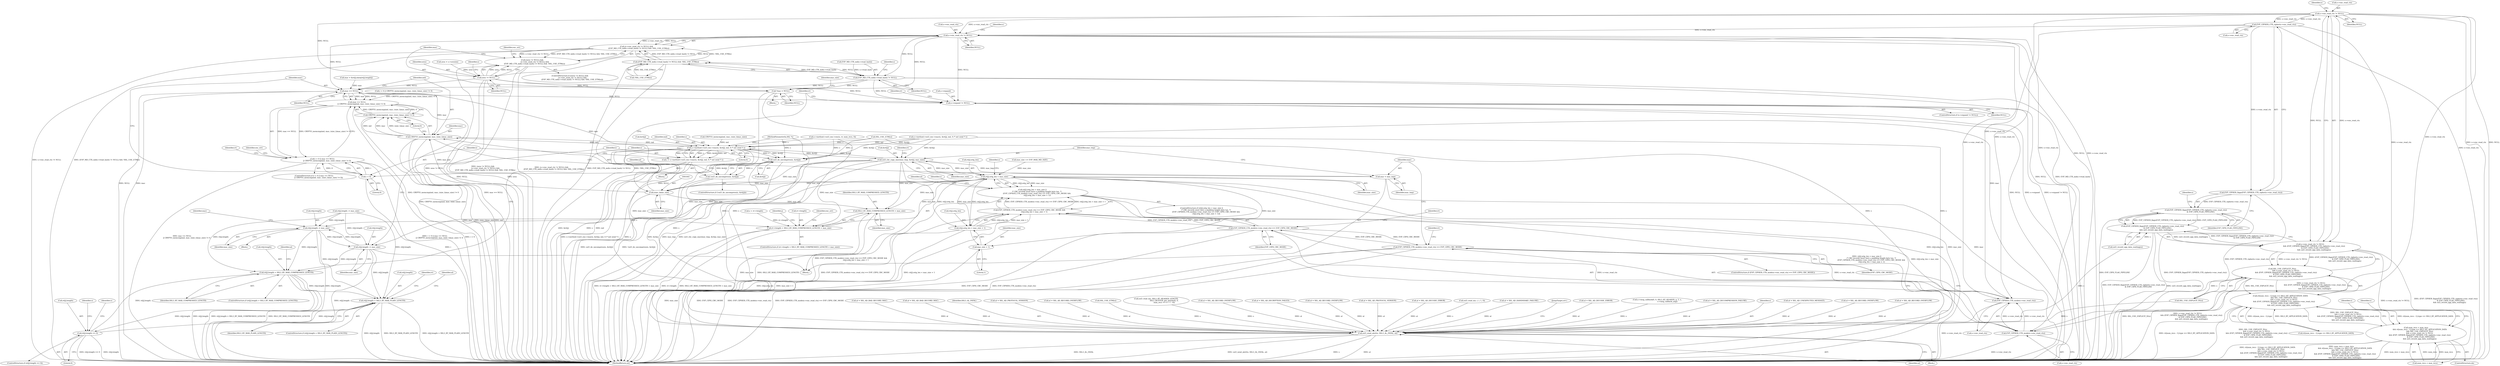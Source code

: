 digraph "0_openssl_4ad93618d26a3ea23d36ad5498ff4f59eff3a4d2_1@pointer" {
"1000724" [label="(Call,s->enc_read_ctx != NULL)"];
"1000732" [label="(Call,EVP_CIPHER_CTX_cipher(s->enc_read_ctx))"];
"1000724" [label="(Call,s->enc_read_ctx != NULL)"];
"1000723" [label="(Call,s->enc_read_ctx != NULL\n             && (EVP_CIPHER_flags(EVP_CIPHER_CTX_cipher(s->enc_read_ctx))\n                 & EVP_CIPH_FLAG_PIPELINE)\n             && ssl3_record_app_data_waiting(s))"];
"1000720" [label="(Call,SSL_USE_EXPLICIT_IV(s)\n             && s->enc_read_ctx != NULL\n             && (EVP_CIPHER_flags(EVP_CIPHER_CTX_cipher(s->enc_read_ctx))\n                 & EVP_CIPH_FLAG_PIPELINE)\n             && ssl3_record_app_data_waiting(s))"];
"1000710" [label="(Call,rr[num_recs - 1].type == SSL3_RT_APPLICATION_DATA\n             && SSL_USE_EXPLICIT_IV(s)\n             && s->enc_read_ctx != NULL\n             && (EVP_CIPHER_flags(EVP_CIPHER_CTX_cipher(s->enc_read_ctx))\n                 & EVP_CIPH_FLAG_PIPELINE)\n             && ssl3_record_app_data_waiting(s))"];
"1000706" [label="(Call,num_recs < max_recs\n             && rr[num_recs - 1].type == SSL3_RT_APPLICATION_DATA\n             && SSL_USE_EXPLICIT_IV(s)\n             && s->enc_read_ctx != NULL\n             && (EVP_CIPHER_flags(EVP_CIPHER_CTX_cipher(s->enc_read_ctx))\n                 & EVP_CIPH_FLAG_PIPELINE)\n             && ssl3_record_app_data_waiting(s))"];
"1000891" [label="(Call,sess != NULL)"];
"1000890" [label="(Call,(sess != NULL) &&\n         (s->enc_read_ctx != NULL) &&\n        (EVP_MD_CTX_md(s->read_hash) != NULL) && !SSL_USE_ETM(s))"];
"1000895" [label="(Call,s->enc_read_ctx != NULL)"];
"1000894" [label="(Call,(s->enc_read_ctx != NULL) &&\n        (EVP_MD_CTX_md(s->read_hash) != NULL) && !SSL_USE_ETM(s))"];
"1000901" [label="(Call,EVP_MD_CTX_md(s->read_hash) != NULL)"];
"1000900" [label="(Call,(EVP_MD_CTX_md(s->read_hash) != NULL) && !SSL_USE_ETM(s))"];
"1000912" [label="(Call,*mac = NULL)"];
"1001033" [label="(Call,mac == NULL)"];
"1001032" [label="(Call,mac == NULL\n                || CRYPTO_memcmp(md, mac, (size_t)mac_size) != 0)"];
"1001028" [label="(Call,i < 0 || mac == NULL\n                || CRYPTO_memcmp(md, mac, (size_t)mac_size) != 0)"];
"1001037" [label="(Call,CRYPTO_memcmp(md, mac, (size_t)mac_size))"];
"1001019" [label="(Call,s->method->ssl3_enc->mac(s, &rr[j], md, 0 /* not send */ ))"];
"1000980" [label="(Call,ssl3_cbc_copy_mac(mac_tmp, &rr[j], mac_size))"];
"1000938" [label="(Call,rr[j].orig_len < mac_size)"];
"1000937" [label="(Call,rr[j].orig_len < mac_size ||\n                /* CBC records must have a padding length byte too. */\n                (EVP_CIPHER_CTX_mode(s->enc_read_ctx) == EVP_CIPH_CBC_MODE &&\n                 rr[j].orig_len < mac_size + 1))"];
"1000952" [label="(Call,rr[j].orig_len < mac_size + 1)"];
"1000945" [label="(Call,EVP_CIPHER_CTX_mode(s->enc_read_ctx) == EVP_CIPH_CBC_MODE &&\n                 rr[j].orig_len < mac_size + 1)"];
"1000958" [label="(Call,mac_size + 1)"];
"1000996" [label="(Call,rr[j].length -= mac_size)"];
"1000987" [label="(Call,rr[j].length -= mac_size)"];
"1001090" [label="(Call,rr[j].length > SSL3_RT_MAX_COMPRESSED_LENGTH)"];
"1001122" [label="(Call,rr[j].length > SSL3_RT_MAX_PLAIN_LENGTH)"];
"1001145" [label="(Call,rr[j].length == 0)"];
"1001040" [label="(Call,(size_t)mac_size)"];
"1001049" [label="(Call,rr->length > SSL3_RT_MAX_COMPRESSED_LENGTH + mac_size)"];
"1001053" [label="(Call,SSL3_RT_MAX_COMPRESSED_LENGTH + mac_size)"];
"1000977" [label="(Call,mac = mac_tmp)"];
"1001017" [label="(Call,i = s->method->ssl3_enc->mac(s, &rr[j], md, 0 /* not send */ ))"];
"1001029" [label="(Call,i < 0)"];
"1001107" [label="(Call,ssl3_do_uncompress(s, &rr[j]))"];
"1001106" [label="(Call,!ssl3_do_uncompress(s, &rr[j]))"];
"1001190" [label="(Call,ssl3_send_alert(s, SSL3_AL_FATAL, al))"];
"1001036" [label="(Call,CRYPTO_memcmp(md, mac, (size_t)mac_size) != 0)"];
"1001083" [label="(Call,s->expand != NULL)"];
"1000947" [label="(Call,EVP_CIPHER_CTX_mode(s->enc_read_ctx))"];
"1000946" [label="(Call,EVP_CIPHER_CTX_mode(s->enc_read_ctx) == EVP_CIPH_CBC_MODE)"];
"1000970" [label="(Call,EVP_CIPHER_CTX_mode(s->enc_read_ctx) == EVP_CIPH_CBC_MODE)"];
"1000971" [label="(Call,EVP_CIPHER_CTX_mode(s->enc_read_ctx))"];
"1000731" [label="(Call,EVP_CIPHER_flags(EVP_CIPHER_CTX_cipher(s->enc_read_ctx)))"];
"1000730" [label="(Call,EVP_CIPHER_flags(EVP_CIPHER_CTX_cipher(s->enc_read_ctx))\n                 & EVP_CIPH_FLAG_PIPELINE)"];
"1000729" [label="(Call,(EVP_CIPHER_flags(EVP_CIPHER_CTX_cipher(s->enc_read_ctx))\n                 & EVP_CIPH_FLAG_PIPELINE)\n             && ssl3_record_app_data_waiting(s))"];
"1001105" [label="(ControlStructure,if (!ssl3_do_uncompress(s, &rr[j])))"];
"1000910" [label="(Block,)"];
"1000890" [label="(Call,(sess != NULL) &&\n         (s->enc_read_ctx != NULL) &&\n        (EVP_MD_CTX_md(s->read_hash) != NULL) && !SSL_USE_ETM(s))"];
"1001109" [label="(Call,&rr[j])"];
"1001017" [label="(Call,i = s->method->ssl3_enc->mac(s, &rr[j], md, 0 /* not send */ ))"];
"1000443" [label="(Call,al = SSL_AD_PROTOCOL_VERSION)"];
"1001053" [label="(Call,SSL3_RT_MAX_COMPRESSED_LENGTH + mac_size)"];
"1000706" [label="(Call,num_recs < max_recs\n             && rr[num_recs - 1].type == SSL3_RT_APPLICATION_DATA\n             && SSL_USE_EXPLICIT_IV(s)\n             && s->enc_read_ctx != NULL\n             && (EVP_CIPHER_flags(EVP_CIPHER_CTX_cipher(s->enc_read_ctx))\n                 & EVP_CIPH_FLAG_PIPELINE)\n             && ssl3_record_app_data_waiting(s))"];
"1001031" [label="(Literal,0)"];
"1000959" [label="(Identifier,mac_size)"];
"1000203" [label="(Identifier,s)"];
"1001027" [label="(ControlStructure,if (i < 0 || mac == NULL\n                || CRYPTO_memcmp(md, mac, (size_t)mac_size) != 0))"];
"1000806" [label="(Call,s->method->ssl3_enc->mac(s, &rr[j], md, 0 /* not send */ ))"];
"1000963" [label="(Identifier,al)"];
"1000731" [label="(Call,EVP_CIPHER_flags(EVP_CIPHER_CTX_cipher(s->enc_read_ctx)))"];
"1000970" [label="(Call,EVP_CIPHER_CTX_mode(s->enc_read_ctx) == EVP_CIPH_CBC_MODE)"];
"1000958" [label="(Call,mac_size + 1)"];
"1001146" [label="(Call,rr[j].length)"];
"1000738" [label="(Identifier,s)"];
"1001123" [label="(Call,rr[j].length)"];
"1001144" [label="(ControlStructure,if (rr[j].length == 0))"];
"1000815" [label="(Call,i < 0 || CRYPTO_memcmp(md, mac, (size_t)mac_size) != 0)"];
"1001057" [label="(Identifier,enc_err)"];
"1000997" [label="(Call,rr[j].length)"];
"1000948" [label="(Call,s->enc_read_ctx)"];
"1001003" [label="(Call,mac = &rr[j].data[rr[j].length])"];
"1000710" [label="(Call,rr[num_recs - 1].type == SSL3_RT_APPLICATION_DATA\n             && SSL_USE_EXPLICIT_IV(s)\n             && s->enc_read_ctx != NULL\n             && (EVP_CIPHER_flags(EVP_CIPHER_CTX_cipher(s->enc_read_ctx))\n                 & EVP_CIPH_FLAG_PIPELINE)\n             && ssl3_record_app_data_waiting(s))"];
"1001082" [label="(ControlStructure,if (s->expand != NULL))"];
"1000962" [label="(Call,al = SSL_AD_DECODE_ERROR)"];
"1000978" [label="(Identifier,mac)"];
"1000139" [label="(Block,)"];
"1000736" [label="(Identifier,EVP_CIPH_FLAG_PIPELINE)"];
"1000900" [label="(Call,(EVP_MD_CTX_md(s->read_hash) != NULL) && !SSL_USE_ETM(s))"];
"1000952" [label="(Call,rr[j].orig_len < mac_size + 1)"];
"1000889" [label="(ControlStructure,if ((sess != NULL) &&\n         (s->enc_read_ctx != NULL) &&\n        (EVP_MD_CTX_md(s->read_hash) != NULL) && !SSL_USE_ETM(s)))"];
"1000901" [label="(Call,EVP_MD_CTX_md(s->read_hash) != NULL)"];
"1000996" [label="(Call,rr[j].length -= mac_size)"];
"1000973" [label="(Identifier,s)"];
"1000972" [label="(Call,s->enc_read_ctx)"];
"1001029" [label="(Call,i < 0)"];
"1001140" [label="(Identifier,rr)"];
"1000935" [label="(Block,)"];
"1000982" [label="(Call,&rr[j])"];
"1000732" [label="(Call,EVP_CIPHER_CTX_cipher(s->enc_read_ctx))"];
"1000734" [label="(Identifier,s)"];
"1001131" [label="(Identifier,al)"];
"1000969" [label="(ControlStructure,if (EVP_CIPHER_CTX_mode(s->enc_read_ctx) == EVP_CIPH_CBC_MODE))"];
"1000906" [label="(Identifier,NULL)"];
"1000893" [label="(Identifier,NULL)"];
"1001019" [label="(Call,s->method->ssl3_enc->mac(s, &rr[j], md, 0 /* not send */ ))"];
"1000784" [label="(Call,rr[j].length -= mac_size)"];
"1000592" [label="(Call,ssl3_read_n(s, i, i, 1, 0))"];
"1000329" [label="(Call,al = SSL_AD_HANDSHAKE_FAILURE)"];
"1000912" [label="(Call,*mac = NULL)"];
"1001107" [label="(Call,ssl3_do_uncompress(s, &rr[j]))"];
"1000938" [label="(Call,rr[j].orig_len < mac_size)"];
"1001121" [label="(ControlStructure,if (rr[j].length > SSL3_RT_MAX_PLAIN_LENGTH))"];
"1001179" [label="(Identifier,s)"];
"1000939" [label="(Call,rr[j].orig_len)"];
"1001004" [label="(Identifier,mac)"];
"1001106" [label="(Call,!ssl3_do_uncompress(s, &rr[j]))"];
"1001021" [label="(Call,&rr[j])"];
"1001193" [label="(Identifier,al)"];
"1000975" [label="(Identifier,EVP_CIPH_CBC_MODE)"];
"1001062" [label="(Identifier,enc_err)"];
"1000899" [label="(Identifier,NULL)"];
"1000999" [label="(Identifier,rr)"];
"1000138" [label="(MethodParameterIn,SSL *s)"];
"1000909" [label="(Identifier,s)"];
"1001125" [label="(Identifier,rr)"];
"1001055" [label="(Identifier,mac_size)"];
"1001098" [label="(Call,al = SSL_AD_RECORD_OVERFLOW)"];
"1000937" [label="(Call,rr[j].orig_len < mac_size ||\n                /* CBC records must have a padding length byte too. */\n                (EVP_CIPHER_CTX_mode(s->enc_read_ctx) == EVP_CIPH_CBC_MODE &&\n                 rr[j].orig_len < mac_size + 1))"];
"1000721" [label="(Call,SSL_USE_EXPLICIT_IV(s))"];
"1000741" [label="(Call,SSL_USE_ETM(s))"];
"1000733" [label="(Call,s->enc_read_ctx)"];
"1001190" [label="(Call,ssl3_send_alert(s, SSL3_AL_FATAL, al))"];
"1001033" [label="(Call,mac == NULL)"];
"1000742" [label="(Identifier,s)"];
"1000904" [label="(Identifier,s)"];
"1000946" [label="(Call,EVP_CIPHER_CTX_mode(s->enc_read_ctx) == EVP_CIPH_CBC_MODE)"];
"1000945" [label="(Call,EVP_CIPHER_CTX_mode(s->enc_read_ctx) == EVP_CIPH_CBC_MODE &&\n                 rr[j].orig_len < mac_size + 1)"];
"1001036" [label="(Call,CRYPTO_memcmp(md, mac, (size_t)mac_size) != 0)"];
"1001037" [label="(Call,CRYPTO_memcmp(md, mac, (size_t)mac_size))"];
"1000892" [label="(Identifier,sess)"];
"1000977" [label="(Call,mac = mac_tmp)"];
"1001002" [label="(Identifier,mac_size)"];
"1001054" [label="(Identifier,SSL3_RT_MAX_COMPRESSED_LENGTH)"];
"1000216" [label="(Call,ssl3_read_n(s, SSL3_RT_HEADER_LENGTH,\n                            SSL3_BUFFER_get_len(rbuf), 0,\n                            num_recs == 0 ? 1 : 0))"];
"1000907" [label="(Call,!SSL_USE_ETM(s))"];
"1000549" [label="(Call,al = SSL_AD_RECORD_OVERFLOW)"];
"1000847" [label="(Call,al = SSL_AD_DECRYPTION_FAILED)"];
"1000865" [label="(Call,z < rr->length)"];
"1001093" [label="(Identifier,rr)"];
"1000971" [label="(Call,EVP_CIPHER_CTX_mode(s->enc_read_ctx))"];
"1001039" [label="(Identifier,mac)"];
"1001130" [label="(Call,al = SSL_AD_RECORD_OVERFLOW)"];
"1000737" [label="(Call,ssl3_record_app_data_waiting(s))"];
"1000190" [label="(Call,sess = s->session)"];
"1001194" [label="(JumpTarget,err:)"];
"1000951" [label="(Identifier,EVP_CIPH_CBC_MODE)"];
"1000995" [label="(Block,)"];
"1000902" [label="(Call,EVP_MD_CTX_md(s->read_hash))"];
"1001151" [label="(Literal,0)"];
"1000777" [label="(Call,al = SSL_AD_DECODE_ERROR)"];
"1000891" [label="(Call,sess != NULL)"];
"1001083" [label="(Call,s->expand != NULL)"];
"1000934" [label="(Identifier,j)"];
"1000195" [label="(ControlStructure,do)"];
"1000342" [label="(Call,s->msg_callback(0, 0, SSL3_RT_HEADER, p, 5, s,\n                                    s->msg_callback_arg))"];
"1000711" [label="(Call,rr[num_recs - 1].type == SSL3_RT_APPLICATION_DATA)"];
"1001114" [label="(Call,al = SSL_AD_DECOMPRESSION_FAILURE)"];
"1000979" [label="(Identifier,mac_tmp)"];
"1001191" [label="(Identifier,s)"];
"1000728" [label="(Identifier,NULL)"];
"1000914" [label="(Identifier,NULL)"];
"1001051" [label="(Identifier,rr)"];
"1000730" [label="(Call,EVP_CIPHER_flags(EVP_CIPHER_CTX_cipher(s->enc_read_ctx))\n                 & EVP_CIPH_FLAG_PIPELINE)"];
"1001025" [label="(Identifier,md)"];
"1001197" [label="(MethodReturn,int)"];
"1001091" [label="(Call,rr[j].length)"];
"1000986" [label="(Identifier,mac_size)"];
"1000949" [label="(Identifier,s)"];
"1000837" [label="(Call,s->method->ssl3_enc->enc(s, rr, num_recs, 0))"];
"1000987" [label="(Call,rr[j].length -= mac_size)"];
"1000936" [label="(ControlStructure,if (rr[j].orig_len < mac_size ||\n                /* CBC records must have a padding length byte too. */\n                (EVP_CIPHER_CTX_mode(s->enc_read_ctx) == EVP_CIPH_CBC_MODE &&\n                 rr[j].orig_len < mac_size + 1)))"];
"1001167" [label="(Call,al = SSL_AD_UNEXPECTED_MESSAGE)"];
"1000658" [label="(Call,al = SSL_AD_RECORD_OVERFLOW)"];
"1001026" [label="(Literal,0)"];
"1001096" [label="(Identifier,SSL3_RT_MAX_COMPRESSED_LENGTH)"];
"1000976" [label="(Block,)"];
"1001045" [label="(Identifier,enc_err)"];
"1001099" [label="(Identifier,al)"];
"1000988" [label="(Call,rr[j].length)"];
"1000917" [label="(Identifier,mac_size)"];
"1000990" [label="(Identifier,rr)"];
"1001128" [label="(Identifier,SSL3_RT_MAX_PLAIN_LENGTH)"];
"1001115" [label="(Identifier,al)"];
"1000725" [label="(Call,s->enc_read_ctx)"];
"1001108" [label="(Identifier,s)"];
"1000896" [label="(Call,s->enc_read_ctx)"];
"1001090" [label="(Call,rr[j].length > SSL3_RT_MAX_COMPRESSED_LENGTH)"];
"1001156" [label="(Identifier,s)"];
"1001087" [label="(Identifier,NULL)"];
"1001089" [label="(ControlStructure,if (rr[j].length > SSL3_RT_MAX_COMPRESSED_LENGTH))"];
"1001145" [label="(Call,rr[j].length == 0)"];
"1000923" [label="(Call,mac_size <= EVP_MAX_MD_SIZE)"];
"1001122" [label="(Call,rr[j].length > SSL3_RT_MAX_PLAIN_LENGTH)"];
"1000313" [label="(Call,al = SSL_AD_RECORD_OVERFLOW)"];
"1001042" [label="(Identifier,mac_size)"];
"1000724" [label="(Call,s->enc_read_ctx != NULL)"];
"1000908" [label="(Call,SSL_USE_ETM(s))"];
"1000993" [label="(Identifier,mac_size)"];
"1000897" [label="(Identifier,s)"];
"1000723" [label="(Call,s->enc_read_ctx != NULL\n             && (EVP_CIPHER_flags(EVP_CIPHER_CTX_cipher(s->enc_read_ctx))\n                 & EVP_CIPH_FLAG_PIPELINE)\n             && ssl3_record_app_data_waiting(s))"];
"1001028" [label="(Call,i < 0 || mac == NULL\n                || CRYPTO_memcmp(md, mac, (size_t)mac_size) != 0)"];
"1000980" [label="(Call,ssl3_cbc_copy_mac(mac_tmp, &rr[j], mac_size))"];
"1001043" [label="(Literal,0)"];
"1001040" [label="(Call,(size_t)mac_size)"];
"1000981" [label="(Identifier,mac_tmp)"];
"1000707" [label="(Call,num_recs < max_recs)"];
"1001048" [label="(ControlStructure,if (rr->length > SSL3_RT_MAX_COMPRESSED_LENGTH + mac_size))"];
"1001065" [label="(Call,al = SSL_AD_BAD_RECORD_MAC)"];
"1000960" [label="(Literal,1)"];
"1001018" [label="(Identifier,i)"];
"1000944" [label="(Identifier,mac_size)"];
"1000955" [label="(Identifier,rr)"];
"1000947" [label="(Call,EVP_CIPHER_CTX_mode(s->enc_read_ctx))"];
"1001038" [label="(Identifier,md)"];
"1001050" [label="(Call,rr->length)"];
"1000894" [label="(Call,(s->enc_read_ctx != NULL) &&\n        (EVP_MD_CTX_md(s->read_hash) != NULL) && !SSL_USE_ETM(s))"];
"1000913" [label="(Identifier,mac)"];
"1001020" [label="(Identifier,s)"];
"1000820" [label="(Call,CRYPTO_memcmp(md, mac, (size_t)mac_size))"];
"1001030" [label="(Identifier,i)"];
"1000720" [label="(Call,SSL_USE_EXPLICIT_IV(s)\n             && s->enc_read_ctx != NULL\n             && (EVP_CIPHER_flags(EVP_CIPHER_CTX_cipher(s->enc_read_ctx))\n                 & EVP_CIPH_FLAG_PIPELINE)\n             && ssl3_record_app_data_waiting(s))"];
"1000828" [label="(Call,al = SSL_AD_BAD_RECORD_MAC)"];
"1001034" [label="(Identifier,mac)"];
"1001049" [label="(Call,rr->length > SSL3_RT_MAX_COMPRESSED_LENGTH + mac_size)"];
"1001192" [label="(Identifier,SSL3_AL_FATAL)"];
"1001032" [label="(Call,mac == NULL\n                || CRYPTO_memcmp(md, mac, (size_t)mac_size) != 0)"];
"1001035" [label="(Identifier,NULL)"];
"1000895" [label="(Call,s->enc_read_ctx != NULL)"];
"1000953" [label="(Call,rr[j].orig_len)"];
"1001084" [label="(Call,s->expand)"];
"1000729" [label="(Call,(EVP_CIPHER_flags(EVP_CIPHER_CTX_cipher(s->enc_read_ctx))\n                 & EVP_CIPH_FLAG_PIPELINE)\n             && ssl3_record_app_data_waiting(s))"];
"1000533" [label="(Call,al = SSL_AD_PROTOCOL_VERSION)"];
"1000724" -> "1000723"  [label="AST: "];
"1000724" -> "1000728"  [label="CFG: "];
"1000725" -> "1000724"  [label="AST: "];
"1000728" -> "1000724"  [label="AST: "];
"1000734" -> "1000724"  [label="CFG: "];
"1000723" -> "1000724"  [label="CFG: "];
"1000724" -> "1001197"  [label="DDG: s->enc_read_ctx"];
"1000724" -> "1001197"  [label="DDG: NULL"];
"1000724" -> "1000723"  [label="DDG: s->enc_read_ctx"];
"1000724" -> "1000723"  [label="DDG: NULL"];
"1000732" -> "1000724"  [label="DDG: s->enc_read_ctx"];
"1000724" -> "1000732"  [label="DDG: s->enc_read_ctx"];
"1000724" -> "1000891"  [label="DDG: NULL"];
"1000724" -> "1000895"  [label="DDG: s->enc_read_ctx"];
"1000724" -> "1000947"  [label="DDG: s->enc_read_ctx"];
"1000724" -> "1000971"  [label="DDG: s->enc_read_ctx"];
"1000732" -> "1000731"  [label="AST: "];
"1000732" -> "1000733"  [label="CFG: "];
"1000733" -> "1000732"  [label="AST: "];
"1000731" -> "1000732"  [label="CFG: "];
"1000732" -> "1001197"  [label="DDG: s->enc_read_ctx"];
"1000732" -> "1000731"  [label="DDG: s->enc_read_ctx"];
"1000732" -> "1000895"  [label="DDG: s->enc_read_ctx"];
"1000732" -> "1000947"  [label="DDG: s->enc_read_ctx"];
"1000732" -> "1000971"  [label="DDG: s->enc_read_ctx"];
"1000723" -> "1000720"  [label="AST: "];
"1000723" -> "1000729"  [label="CFG: "];
"1000729" -> "1000723"  [label="AST: "];
"1000720" -> "1000723"  [label="CFG: "];
"1000723" -> "1001197"  [label="DDG: s->enc_read_ctx != NULL"];
"1000723" -> "1001197"  [label="DDG: (EVP_CIPHER_flags(EVP_CIPHER_CTX_cipher(s->enc_read_ctx))\n                 & EVP_CIPH_FLAG_PIPELINE)\n             && ssl3_record_app_data_waiting(s)"];
"1000723" -> "1000720"  [label="DDG: s->enc_read_ctx != NULL"];
"1000723" -> "1000720"  [label="DDG: (EVP_CIPHER_flags(EVP_CIPHER_CTX_cipher(s->enc_read_ctx))\n                 & EVP_CIPH_FLAG_PIPELINE)\n             && ssl3_record_app_data_waiting(s)"];
"1000729" -> "1000723"  [label="DDG: EVP_CIPHER_flags(EVP_CIPHER_CTX_cipher(s->enc_read_ctx))\n                 & EVP_CIPH_FLAG_PIPELINE"];
"1000729" -> "1000723"  [label="DDG: ssl3_record_app_data_waiting(s)"];
"1000720" -> "1000710"  [label="AST: "];
"1000720" -> "1000721"  [label="CFG: "];
"1000721" -> "1000720"  [label="AST: "];
"1000710" -> "1000720"  [label="CFG: "];
"1000720" -> "1001197"  [label="DDG: SSL_USE_EXPLICIT_IV(s)"];
"1000720" -> "1001197"  [label="DDG: s->enc_read_ctx != NULL\n             && (EVP_CIPHER_flags(EVP_CIPHER_CTX_cipher(s->enc_read_ctx))\n                 & EVP_CIPH_FLAG_PIPELINE)\n             && ssl3_record_app_data_waiting(s)"];
"1000720" -> "1000710"  [label="DDG: SSL_USE_EXPLICIT_IV(s)"];
"1000720" -> "1000710"  [label="DDG: s->enc_read_ctx != NULL\n             && (EVP_CIPHER_flags(EVP_CIPHER_CTX_cipher(s->enc_read_ctx))\n                 & EVP_CIPH_FLAG_PIPELINE)\n             && ssl3_record_app_data_waiting(s)"];
"1000721" -> "1000720"  [label="DDG: s"];
"1000710" -> "1000706"  [label="AST: "];
"1000710" -> "1000711"  [label="CFG: "];
"1000711" -> "1000710"  [label="AST: "];
"1000706" -> "1000710"  [label="CFG: "];
"1000710" -> "1001197"  [label="DDG: rr[num_recs - 1].type == SSL3_RT_APPLICATION_DATA"];
"1000710" -> "1001197"  [label="DDG: SSL_USE_EXPLICIT_IV(s)\n             && s->enc_read_ctx != NULL\n             && (EVP_CIPHER_flags(EVP_CIPHER_CTX_cipher(s->enc_read_ctx))\n                 & EVP_CIPH_FLAG_PIPELINE)\n             && ssl3_record_app_data_waiting(s)"];
"1000710" -> "1000706"  [label="DDG: rr[num_recs - 1].type == SSL3_RT_APPLICATION_DATA"];
"1000710" -> "1000706"  [label="DDG: SSL_USE_EXPLICIT_IV(s)\n             && s->enc_read_ctx != NULL\n             && (EVP_CIPHER_flags(EVP_CIPHER_CTX_cipher(s->enc_read_ctx))\n                 & EVP_CIPH_FLAG_PIPELINE)\n             && ssl3_record_app_data_waiting(s)"];
"1000711" -> "1000710"  [label="DDG: rr[num_recs - 1].type"];
"1000711" -> "1000710"  [label="DDG: SSL3_RT_APPLICATION_DATA"];
"1000706" -> "1000195"  [label="AST: "];
"1000706" -> "1000707"  [label="CFG: "];
"1000707" -> "1000706"  [label="AST: "];
"1000203" -> "1000706"  [label="CFG: "];
"1000742" -> "1000706"  [label="CFG: "];
"1000706" -> "1001197"  [label="DDG: rr[num_recs - 1].type == SSL3_RT_APPLICATION_DATA\n             && SSL_USE_EXPLICIT_IV(s)\n             && s->enc_read_ctx != NULL\n             && (EVP_CIPHER_flags(EVP_CIPHER_CTX_cipher(s->enc_read_ctx))\n                 & EVP_CIPH_FLAG_PIPELINE)\n             && ssl3_record_app_data_waiting(s)"];
"1000706" -> "1001197"  [label="DDG: num_recs < max_recs\n             && rr[num_recs - 1].type == SSL3_RT_APPLICATION_DATA\n             && SSL_USE_EXPLICIT_IV(s)\n             && s->enc_read_ctx != NULL\n             && (EVP_CIPHER_flags(EVP_CIPHER_CTX_cipher(s->enc_read_ctx))\n                 & EVP_CIPH_FLAG_PIPELINE)\n             && ssl3_record_app_data_waiting(s)"];
"1000706" -> "1001197"  [label="DDG: num_recs < max_recs"];
"1000707" -> "1000706"  [label="DDG: num_recs"];
"1000707" -> "1000706"  [label="DDG: max_recs"];
"1000891" -> "1000890"  [label="AST: "];
"1000891" -> "1000893"  [label="CFG: "];
"1000892" -> "1000891"  [label="AST: "];
"1000893" -> "1000891"  [label="AST: "];
"1000897" -> "1000891"  [label="CFG: "];
"1000890" -> "1000891"  [label="CFG: "];
"1000891" -> "1001197"  [label="DDG: NULL"];
"1000891" -> "1001197"  [label="DDG: sess"];
"1000891" -> "1000890"  [label="DDG: sess"];
"1000891" -> "1000890"  [label="DDG: NULL"];
"1000190" -> "1000891"  [label="DDG: sess"];
"1000891" -> "1000895"  [label="DDG: NULL"];
"1000891" -> "1000912"  [label="DDG: NULL"];
"1000891" -> "1001033"  [label="DDG: NULL"];
"1000891" -> "1001083"  [label="DDG: NULL"];
"1000890" -> "1000889"  [label="AST: "];
"1000890" -> "1000894"  [label="CFG: "];
"1000894" -> "1000890"  [label="AST: "];
"1000913" -> "1000890"  [label="CFG: "];
"1001062" -> "1000890"  [label="CFG: "];
"1000890" -> "1001197"  [label="DDG: sess != NULL"];
"1000890" -> "1001197"  [label="DDG: (sess != NULL) &&\n         (s->enc_read_ctx != NULL) &&\n        (EVP_MD_CTX_md(s->read_hash) != NULL) && !SSL_USE_ETM(s)"];
"1000890" -> "1001197"  [label="DDG: (s->enc_read_ctx != NULL) &&\n        (EVP_MD_CTX_md(s->read_hash) != NULL) && !SSL_USE_ETM(s)"];
"1000894" -> "1000890"  [label="DDG: s->enc_read_ctx != NULL"];
"1000894" -> "1000890"  [label="DDG: (EVP_MD_CTX_md(s->read_hash) != NULL) && !SSL_USE_ETM(s)"];
"1000895" -> "1000894"  [label="AST: "];
"1000895" -> "1000899"  [label="CFG: "];
"1000896" -> "1000895"  [label="AST: "];
"1000899" -> "1000895"  [label="AST: "];
"1000904" -> "1000895"  [label="CFG: "];
"1000894" -> "1000895"  [label="CFG: "];
"1000895" -> "1001197"  [label="DDG: NULL"];
"1000895" -> "1001197"  [label="DDG: s->enc_read_ctx"];
"1000895" -> "1000894"  [label="DDG: s->enc_read_ctx"];
"1000895" -> "1000894"  [label="DDG: NULL"];
"1000895" -> "1000901"  [label="DDG: NULL"];
"1000895" -> "1000912"  [label="DDG: NULL"];
"1000895" -> "1000947"  [label="DDG: s->enc_read_ctx"];
"1000895" -> "1000971"  [label="DDG: s->enc_read_ctx"];
"1000895" -> "1001033"  [label="DDG: NULL"];
"1000895" -> "1001083"  [label="DDG: NULL"];
"1000894" -> "1000900"  [label="CFG: "];
"1000900" -> "1000894"  [label="AST: "];
"1000894" -> "1001197"  [label="DDG: s->enc_read_ctx != NULL"];
"1000894" -> "1001197"  [label="DDG: (EVP_MD_CTX_md(s->read_hash) != NULL) && !SSL_USE_ETM(s)"];
"1000900" -> "1000894"  [label="DDG: EVP_MD_CTX_md(s->read_hash) != NULL"];
"1000900" -> "1000894"  [label="DDG: !SSL_USE_ETM(s)"];
"1000901" -> "1000900"  [label="AST: "];
"1000901" -> "1000906"  [label="CFG: "];
"1000902" -> "1000901"  [label="AST: "];
"1000906" -> "1000901"  [label="AST: "];
"1000909" -> "1000901"  [label="CFG: "];
"1000900" -> "1000901"  [label="CFG: "];
"1000901" -> "1001197"  [label="DDG: NULL"];
"1000901" -> "1001197"  [label="DDG: EVP_MD_CTX_md(s->read_hash)"];
"1000901" -> "1000900"  [label="DDG: EVP_MD_CTX_md(s->read_hash)"];
"1000901" -> "1000900"  [label="DDG: NULL"];
"1000902" -> "1000901"  [label="DDG: s->read_hash"];
"1000901" -> "1000912"  [label="DDG: NULL"];
"1000901" -> "1001033"  [label="DDG: NULL"];
"1000901" -> "1001083"  [label="DDG: NULL"];
"1000900" -> "1000907"  [label="CFG: "];
"1000907" -> "1000900"  [label="AST: "];
"1000900" -> "1001197"  [label="DDG: !SSL_USE_ETM(s)"];
"1000900" -> "1001197"  [label="DDG: EVP_MD_CTX_md(s->read_hash) != NULL"];
"1000907" -> "1000900"  [label="DDG: SSL_USE_ETM(s)"];
"1000912" -> "1000910"  [label="AST: "];
"1000912" -> "1000914"  [label="CFG: "];
"1000913" -> "1000912"  [label="AST: "];
"1000914" -> "1000912"  [label="AST: "];
"1000917" -> "1000912"  [label="CFG: "];
"1000912" -> "1001197"  [label="DDG: NULL"];
"1000912" -> "1001197"  [label="DDG: mac"];
"1001033" -> "1001032"  [label="AST: "];
"1001033" -> "1001035"  [label="CFG: "];
"1001034" -> "1001033"  [label="AST: "];
"1001035" -> "1001033"  [label="AST: "];
"1001038" -> "1001033"  [label="CFG: "];
"1001032" -> "1001033"  [label="CFG: "];
"1001033" -> "1001197"  [label="DDG: NULL"];
"1001033" -> "1001197"  [label="DDG: mac"];
"1001033" -> "1001032"  [label="DDG: mac"];
"1001033" -> "1001032"  [label="DDG: NULL"];
"1001003" -> "1001033"  [label="DDG: mac"];
"1000977" -> "1001033"  [label="DDG: mac"];
"1001033" -> "1001037"  [label="DDG: mac"];
"1001033" -> "1001083"  [label="DDG: NULL"];
"1001032" -> "1001028"  [label="AST: "];
"1001032" -> "1001036"  [label="CFG: "];
"1001036" -> "1001032"  [label="AST: "];
"1001028" -> "1001032"  [label="CFG: "];
"1001032" -> "1001197"  [label="DDG: CRYPTO_memcmp(md, mac, (size_t)mac_size) != 0"];
"1001032" -> "1001197"  [label="DDG: mac == NULL"];
"1001032" -> "1001028"  [label="DDG: mac == NULL"];
"1001032" -> "1001028"  [label="DDG: CRYPTO_memcmp(md, mac, (size_t)mac_size) != 0"];
"1001036" -> "1001032"  [label="DDG: CRYPTO_memcmp(md, mac, (size_t)mac_size)"];
"1001036" -> "1001032"  [label="DDG: 0"];
"1000815" -> "1001032"  [label="DDG: CRYPTO_memcmp(md, mac, (size_t)mac_size) != 0"];
"1001028" -> "1001027"  [label="AST: "];
"1001028" -> "1001029"  [label="CFG: "];
"1001029" -> "1001028"  [label="AST: "];
"1001045" -> "1001028"  [label="CFG: "];
"1001051" -> "1001028"  [label="CFG: "];
"1001028" -> "1001197"  [label="DDG: i < 0 || mac == NULL\n                || CRYPTO_memcmp(md, mac, (size_t)mac_size) != 0"];
"1001028" -> "1001197"  [label="DDG: i < 0"];
"1001028" -> "1001197"  [label="DDG: mac == NULL\n                || CRYPTO_memcmp(md, mac, (size_t)mac_size) != 0"];
"1001029" -> "1001028"  [label="DDG: i"];
"1001029" -> "1001028"  [label="DDG: 0"];
"1001037" -> "1001036"  [label="AST: "];
"1001037" -> "1001040"  [label="CFG: "];
"1001038" -> "1001037"  [label="AST: "];
"1001039" -> "1001037"  [label="AST: "];
"1001040" -> "1001037"  [label="AST: "];
"1001043" -> "1001037"  [label="CFG: "];
"1001037" -> "1001197"  [label="DDG: (size_t)mac_size"];
"1001037" -> "1001197"  [label="DDG: md"];
"1001037" -> "1001197"  [label="DDG: mac"];
"1001037" -> "1001019"  [label="DDG: md"];
"1001037" -> "1001036"  [label="DDG: md"];
"1001037" -> "1001036"  [label="DDG: mac"];
"1001037" -> "1001036"  [label="DDG: (size_t)mac_size"];
"1001019" -> "1001037"  [label="DDG: md"];
"1001040" -> "1001037"  [label="DDG: mac_size"];
"1001019" -> "1001017"  [label="AST: "];
"1001019" -> "1001026"  [label="CFG: "];
"1001020" -> "1001019"  [label="AST: "];
"1001021" -> "1001019"  [label="AST: "];
"1001025" -> "1001019"  [label="AST: "];
"1001026" -> "1001019"  [label="AST: "];
"1001017" -> "1001019"  [label="CFG: "];
"1001019" -> "1001197"  [label="DDG: &rr[j]"];
"1001019" -> "1001197"  [label="DDG: s"];
"1001019" -> "1001197"  [label="DDG: md"];
"1001019" -> "1000980"  [label="DDG: &rr[j]"];
"1001019" -> "1001017"  [label="DDG: s"];
"1001019" -> "1001017"  [label="DDG: &rr[j]"];
"1001019" -> "1001017"  [label="DDG: md"];
"1001019" -> "1001017"  [label="DDG: 0"];
"1000837" -> "1001019"  [label="DDG: s"];
"1000908" -> "1001019"  [label="DDG: s"];
"1000138" -> "1001019"  [label="DDG: s"];
"1000806" -> "1001019"  [label="DDG: &rr[j]"];
"1000806" -> "1001019"  [label="DDG: md"];
"1000980" -> "1001019"  [label="DDG: &rr[j]"];
"1000820" -> "1001019"  [label="DDG: md"];
"1001019" -> "1001107"  [label="DDG: s"];
"1001019" -> "1001107"  [label="DDG: &rr[j]"];
"1001019" -> "1001190"  [label="DDG: s"];
"1000980" -> "1000976"  [label="AST: "];
"1000980" -> "1000986"  [label="CFG: "];
"1000981" -> "1000980"  [label="AST: "];
"1000982" -> "1000980"  [label="AST: "];
"1000986" -> "1000980"  [label="AST: "];
"1000990" -> "1000980"  [label="CFG: "];
"1000980" -> "1001197"  [label="DDG: mac_tmp"];
"1000980" -> "1001197"  [label="DDG: ssl3_cbc_copy_mac(mac_tmp, &rr[j], mac_size)"];
"1000980" -> "1000938"  [label="DDG: mac_size"];
"1000980" -> "1000977"  [label="DDG: mac_tmp"];
"1000806" -> "1000980"  [label="DDG: &rr[j]"];
"1000938" -> "1000980"  [label="DDG: mac_size"];
"1000980" -> "1000987"  [label="DDG: mac_size"];
"1000980" -> "1001040"  [label="DDG: mac_size"];
"1000980" -> "1001049"  [label="DDG: mac_size"];
"1000980" -> "1001053"  [label="DDG: mac_size"];
"1000938" -> "1000937"  [label="AST: "];
"1000938" -> "1000944"  [label="CFG: "];
"1000939" -> "1000938"  [label="AST: "];
"1000944" -> "1000938"  [label="AST: "];
"1000949" -> "1000938"  [label="CFG: "];
"1000937" -> "1000938"  [label="CFG: "];
"1000938" -> "1001197"  [label="DDG: rr[j].orig_len"];
"1000938" -> "1001197"  [label="DDG: mac_size"];
"1000938" -> "1000937"  [label="DDG: rr[j].orig_len"];
"1000938" -> "1000937"  [label="DDG: mac_size"];
"1000952" -> "1000938"  [label="DDG: rr[j].orig_len"];
"1000923" -> "1000938"  [label="DDG: mac_size"];
"1001040" -> "1000938"  [label="DDG: mac_size"];
"1000938" -> "1000952"  [label="DDG: rr[j].orig_len"];
"1000938" -> "1000952"  [label="DDG: mac_size"];
"1000938" -> "1000958"  [label="DDG: mac_size"];
"1000938" -> "1000996"  [label="DDG: mac_size"];
"1000938" -> "1001040"  [label="DDG: mac_size"];
"1000938" -> "1001049"  [label="DDG: mac_size"];
"1000938" -> "1001053"  [label="DDG: mac_size"];
"1000937" -> "1000936"  [label="AST: "];
"1000937" -> "1000945"  [label="CFG: "];
"1000945" -> "1000937"  [label="AST: "];
"1000963" -> "1000937"  [label="CFG: "];
"1000973" -> "1000937"  [label="CFG: "];
"1000937" -> "1001197"  [label="DDG: rr[j].orig_len < mac_size ||\n                /* CBC records must have a padding length byte too. */\n                (EVP_CIPHER_CTX_mode(s->enc_read_ctx) == EVP_CIPH_CBC_MODE &&\n                 rr[j].orig_len < mac_size + 1)"];
"1000937" -> "1001197"  [label="DDG: rr[j].orig_len < mac_size"];
"1000937" -> "1001197"  [label="DDG: EVP_CIPHER_CTX_mode(s->enc_read_ctx) == EVP_CIPH_CBC_MODE &&\n                 rr[j].orig_len < mac_size + 1"];
"1000945" -> "1000937"  [label="DDG: EVP_CIPHER_CTX_mode(s->enc_read_ctx) == EVP_CIPH_CBC_MODE"];
"1000945" -> "1000937"  [label="DDG: rr[j].orig_len < mac_size + 1"];
"1000952" -> "1000945"  [label="AST: "];
"1000952" -> "1000958"  [label="CFG: "];
"1000953" -> "1000952"  [label="AST: "];
"1000958" -> "1000952"  [label="AST: "];
"1000945" -> "1000952"  [label="CFG: "];
"1000952" -> "1001197"  [label="DDG: rr[j].orig_len"];
"1000952" -> "1001197"  [label="DDG: mac_size + 1"];
"1000952" -> "1000945"  [label="DDG: rr[j].orig_len"];
"1000952" -> "1000945"  [label="DDG: mac_size + 1"];
"1000945" -> "1000946"  [label="CFG: "];
"1000946" -> "1000945"  [label="AST: "];
"1000945" -> "1001197"  [label="DDG: EVP_CIPHER_CTX_mode(s->enc_read_ctx) == EVP_CIPH_CBC_MODE"];
"1000945" -> "1001197"  [label="DDG: rr[j].orig_len < mac_size + 1"];
"1000946" -> "1000945"  [label="DDG: EVP_CIPHER_CTX_mode(s->enc_read_ctx)"];
"1000946" -> "1000945"  [label="DDG: EVP_CIPH_CBC_MODE"];
"1000958" -> "1000960"  [label="CFG: "];
"1000959" -> "1000958"  [label="AST: "];
"1000960" -> "1000958"  [label="AST: "];
"1000958" -> "1001197"  [label="DDG: mac_size"];
"1000996" -> "1000995"  [label="AST: "];
"1000996" -> "1001002"  [label="CFG: "];
"1000997" -> "1000996"  [label="AST: "];
"1001002" -> "1000996"  [label="AST: "];
"1001004" -> "1000996"  [label="CFG: "];
"1000996" -> "1001197"  [label="DDG: rr[j].length"];
"1000996" -> "1000987"  [label="DDG: rr[j].length"];
"1000987" -> "1000996"  [label="DDG: rr[j].length"];
"1000784" -> "1000996"  [label="DDG: rr[j].length"];
"1000996" -> "1001090"  [label="DDG: rr[j].length"];
"1000996" -> "1001122"  [label="DDG: rr[j].length"];
"1000987" -> "1000976"  [label="AST: "];
"1000987" -> "1000993"  [label="CFG: "];
"1000988" -> "1000987"  [label="AST: "];
"1000993" -> "1000987"  [label="AST: "];
"1001018" -> "1000987"  [label="CFG: "];
"1000987" -> "1001197"  [label="DDG: rr[j].length"];
"1000784" -> "1000987"  [label="DDG: rr[j].length"];
"1000987" -> "1001090"  [label="DDG: rr[j].length"];
"1000987" -> "1001122"  [label="DDG: rr[j].length"];
"1001090" -> "1001089"  [label="AST: "];
"1001090" -> "1001096"  [label="CFG: "];
"1001091" -> "1001090"  [label="AST: "];
"1001096" -> "1001090"  [label="AST: "];
"1001099" -> "1001090"  [label="CFG: "];
"1001108" -> "1001090"  [label="CFG: "];
"1001090" -> "1001197"  [label="DDG: rr[j].length"];
"1001090" -> "1001197"  [label="DDG: rr[j].length > SSL3_RT_MAX_COMPRESSED_LENGTH"];
"1001090" -> "1001197"  [label="DDG: SSL3_RT_MAX_COMPRESSED_LENGTH"];
"1001145" -> "1001090"  [label="DDG: rr[j].length"];
"1000784" -> "1001090"  [label="DDG: rr[j].length"];
"1001090" -> "1001122"  [label="DDG: rr[j].length"];
"1001122" -> "1001121"  [label="AST: "];
"1001122" -> "1001128"  [label="CFG: "];
"1001123" -> "1001122"  [label="AST: "];
"1001128" -> "1001122"  [label="AST: "];
"1001131" -> "1001122"  [label="CFG: "];
"1001140" -> "1001122"  [label="CFG: "];
"1001122" -> "1001197"  [label="DDG: rr[j].length"];
"1001122" -> "1001197"  [label="DDG: SSL3_RT_MAX_PLAIN_LENGTH"];
"1001122" -> "1001197"  [label="DDG: rr[j].length > SSL3_RT_MAX_PLAIN_LENGTH"];
"1001145" -> "1001122"  [label="DDG: rr[j].length"];
"1000784" -> "1001122"  [label="DDG: rr[j].length"];
"1001122" -> "1001145"  [label="DDG: rr[j].length"];
"1001145" -> "1001144"  [label="AST: "];
"1001145" -> "1001151"  [label="CFG: "];
"1001146" -> "1001145"  [label="AST: "];
"1001151" -> "1001145"  [label="AST: "];
"1001156" -> "1001145"  [label="CFG: "];
"1001179" -> "1001145"  [label="CFG: "];
"1001145" -> "1001197"  [label="DDG: rr[j].length"];
"1001145" -> "1001197"  [label="DDG: rr[j].length == 0"];
"1001040" -> "1001042"  [label="CFG: "];
"1001041" -> "1001040"  [label="AST: "];
"1001042" -> "1001040"  [label="AST: "];
"1001040" -> "1001049"  [label="DDG: mac_size"];
"1001040" -> "1001053"  [label="DDG: mac_size"];
"1001049" -> "1001048"  [label="AST: "];
"1001049" -> "1001053"  [label="CFG: "];
"1001050" -> "1001049"  [label="AST: "];
"1001053" -> "1001049"  [label="AST: "];
"1001057" -> "1001049"  [label="CFG: "];
"1000934" -> "1001049"  [label="CFG: "];
"1001049" -> "1001197"  [label="DDG: rr->length > SSL3_RT_MAX_COMPRESSED_LENGTH + mac_size"];
"1001049" -> "1001197"  [label="DDG: rr->length"];
"1001049" -> "1001197"  [label="DDG: SSL3_RT_MAX_COMPRESSED_LENGTH + mac_size"];
"1000865" -> "1001049"  [label="DDG: rr->length"];
"1001053" -> "1001055"  [label="CFG: "];
"1001054" -> "1001053"  [label="AST: "];
"1001055" -> "1001053"  [label="AST: "];
"1001053" -> "1001197"  [label="DDG: mac_size"];
"1001053" -> "1001197"  [label="DDG: SSL3_RT_MAX_COMPRESSED_LENGTH"];
"1000977" -> "1000976"  [label="AST: "];
"1000977" -> "1000979"  [label="CFG: "];
"1000978" -> "1000977"  [label="AST: "];
"1000979" -> "1000977"  [label="AST: "];
"1000981" -> "1000977"  [label="CFG: "];
"1000977" -> "1001197"  [label="DDG: mac"];
"1001017" -> "1000935"  [label="AST: "];
"1001018" -> "1001017"  [label="AST: "];
"1001030" -> "1001017"  [label="CFG: "];
"1001017" -> "1001197"  [label="DDG: s->method->ssl3_enc->mac(s, &rr[j], md, 0 /* not send */ )"];
"1001017" -> "1001029"  [label="DDG: i"];
"1001029" -> "1001031"  [label="CFG: "];
"1001030" -> "1001029"  [label="AST: "];
"1001031" -> "1001029"  [label="AST: "];
"1001034" -> "1001029"  [label="CFG: "];
"1001029" -> "1001197"  [label="DDG: i"];
"1001107" -> "1001106"  [label="AST: "];
"1001107" -> "1001109"  [label="CFG: "];
"1001108" -> "1001107"  [label="AST: "];
"1001109" -> "1001107"  [label="AST: "];
"1001106" -> "1001107"  [label="CFG: "];
"1001107" -> "1001197"  [label="DDG: &rr[j]"];
"1001107" -> "1001197"  [label="DDG: s"];
"1001107" -> "1001106"  [label="DDG: s"];
"1001107" -> "1001106"  [label="DDG: &rr[j]"];
"1000837" -> "1001107"  [label="DDG: s"];
"1000908" -> "1001107"  [label="DDG: s"];
"1000138" -> "1001107"  [label="DDG: s"];
"1000806" -> "1001107"  [label="DDG: &rr[j]"];
"1001107" -> "1001190"  [label="DDG: s"];
"1001106" -> "1001105"  [label="AST: "];
"1001115" -> "1001106"  [label="CFG: "];
"1001125" -> "1001106"  [label="CFG: "];
"1001106" -> "1001197"  [label="DDG: ssl3_do_uncompress(s, &rr[j])"];
"1001106" -> "1001197"  [label="DDG: !ssl3_do_uncompress(s, &rr[j])"];
"1001190" -> "1000139"  [label="AST: "];
"1001190" -> "1001193"  [label="CFG: "];
"1001191" -> "1001190"  [label="AST: "];
"1001192" -> "1001190"  [label="AST: "];
"1001193" -> "1001190"  [label="AST: "];
"1001194" -> "1001190"  [label="CFG: "];
"1001190" -> "1001197"  [label="DDG: SSL3_AL_FATAL"];
"1001190" -> "1001197"  [label="DDG: ssl3_send_alert(s, SSL3_AL_FATAL, al)"];
"1001190" -> "1001197"  [label="DDG: s"];
"1001190" -> "1001197"  [label="DDG: al"];
"1000741" -> "1001190"  [label="DDG: s"];
"1000837" -> "1001190"  [label="DDG: s"];
"1000806" -> "1001190"  [label="DDG: s"];
"1000216" -> "1001190"  [label="DDG: s"];
"1000342" -> "1001190"  [label="DDG: s"];
"1000592" -> "1001190"  [label="DDG: s"];
"1000908" -> "1001190"  [label="DDG: s"];
"1000737" -> "1001190"  [label="DDG: s"];
"1000721" -> "1001190"  [label="DDG: s"];
"1000138" -> "1001190"  [label="DDG: s"];
"1000549" -> "1001190"  [label="DDG: al"];
"1000828" -> "1001190"  [label="DDG: al"];
"1001065" -> "1001190"  [label="DDG: al"];
"1001098" -> "1001190"  [label="DDG: al"];
"1001114" -> "1001190"  [label="DDG: al"];
"1000533" -> "1001190"  [label="DDG: al"];
"1001167" -> "1001190"  [label="DDG: al"];
"1000658" -> "1001190"  [label="DDG: al"];
"1000777" -> "1001190"  [label="DDG: al"];
"1000962" -> "1001190"  [label="DDG: al"];
"1001130" -> "1001190"  [label="DDG: al"];
"1000313" -> "1001190"  [label="DDG: al"];
"1000443" -> "1001190"  [label="DDG: al"];
"1000329" -> "1001190"  [label="DDG: al"];
"1000847" -> "1001190"  [label="DDG: al"];
"1001036" -> "1001043"  [label="CFG: "];
"1001043" -> "1001036"  [label="AST: "];
"1001036" -> "1001197"  [label="DDG: CRYPTO_memcmp(md, mac, (size_t)mac_size)"];
"1001083" -> "1001082"  [label="AST: "];
"1001083" -> "1001087"  [label="CFG: "];
"1001084" -> "1001083"  [label="AST: "];
"1001087" -> "1001083"  [label="AST: "];
"1001093" -> "1001083"  [label="CFG: "];
"1001125" -> "1001083"  [label="CFG: "];
"1001083" -> "1001197"  [label="DDG: NULL"];
"1001083" -> "1001197"  [label="DDG: s->expand"];
"1001083" -> "1001197"  [label="DDG: s->expand != NULL"];
"1000947" -> "1000946"  [label="AST: "];
"1000947" -> "1000948"  [label="CFG: "];
"1000948" -> "1000947"  [label="AST: "];
"1000951" -> "1000947"  [label="CFG: "];
"1000947" -> "1001197"  [label="DDG: s->enc_read_ctx"];
"1000947" -> "1000946"  [label="DDG: s->enc_read_ctx"];
"1000971" -> "1000947"  [label="DDG: s->enc_read_ctx"];
"1000947" -> "1000971"  [label="DDG: s->enc_read_ctx"];
"1000946" -> "1000951"  [label="CFG: "];
"1000951" -> "1000946"  [label="AST: "];
"1000955" -> "1000946"  [label="CFG: "];
"1000946" -> "1001197"  [label="DDG: EVP_CIPH_CBC_MODE"];
"1000946" -> "1001197"  [label="DDG: EVP_CIPHER_CTX_mode(s->enc_read_ctx)"];
"1000970" -> "1000946"  [label="DDG: EVP_CIPH_CBC_MODE"];
"1000946" -> "1000970"  [label="DDG: EVP_CIPH_CBC_MODE"];
"1000970" -> "1000969"  [label="AST: "];
"1000970" -> "1000975"  [label="CFG: "];
"1000971" -> "1000970"  [label="AST: "];
"1000975" -> "1000970"  [label="AST: "];
"1000978" -> "1000970"  [label="CFG: "];
"1000999" -> "1000970"  [label="CFG: "];
"1000970" -> "1001197"  [label="DDG: EVP_CIPH_CBC_MODE"];
"1000970" -> "1001197"  [label="DDG: EVP_CIPHER_CTX_mode(s->enc_read_ctx)"];
"1000970" -> "1001197"  [label="DDG: EVP_CIPHER_CTX_mode(s->enc_read_ctx) == EVP_CIPH_CBC_MODE"];
"1000971" -> "1000970"  [label="DDG: s->enc_read_ctx"];
"1000971" -> "1000972"  [label="CFG: "];
"1000972" -> "1000971"  [label="AST: "];
"1000975" -> "1000971"  [label="CFG: "];
"1000971" -> "1001197"  [label="DDG: s->enc_read_ctx"];
"1000731" -> "1000730"  [label="AST: "];
"1000736" -> "1000731"  [label="CFG: "];
"1000731" -> "1001197"  [label="DDG: EVP_CIPHER_CTX_cipher(s->enc_read_ctx)"];
"1000731" -> "1000730"  [label="DDG: EVP_CIPHER_CTX_cipher(s->enc_read_ctx)"];
"1000730" -> "1000729"  [label="AST: "];
"1000730" -> "1000736"  [label="CFG: "];
"1000736" -> "1000730"  [label="AST: "];
"1000738" -> "1000730"  [label="CFG: "];
"1000729" -> "1000730"  [label="CFG: "];
"1000730" -> "1001197"  [label="DDG: EVP_CIPHER_flags(EVP_CIPHER_CTX_cipher(s->enc_read_ctx))"];
"1000730" -> "1001197"  [label="DDG: EVP_CIPH_FLAG_PIPELINE"];
"1000730" -> "1000729"  [label="DDG: EVP_CIPHER_flags(EVP_CIPHER_CTX_cipher(s->enc_read_ctx))"];
"1000730" -> "1000729"  [label="DDG: EVP_CIPH_FLAG_PIPELINE"];
"1000729" -> "1000737"  [label="CFG: "];
"1000737" -> "1000729"  [label="AST: "];
"1000729" -> "1001197"  [label="DDG: EVP_CIPHER_flags(EVP_CIPHER_CTX_cipher(s->enc_read_ctx))\n                 & EVP_CIPH_FLAG_PIPELINE"];
"1000729" -> "1001197"  [label="DDG: ssl3_record_app_data_waiting(s)"];
"1000737" -> "1000729"  [label="DDG: s"];
}
